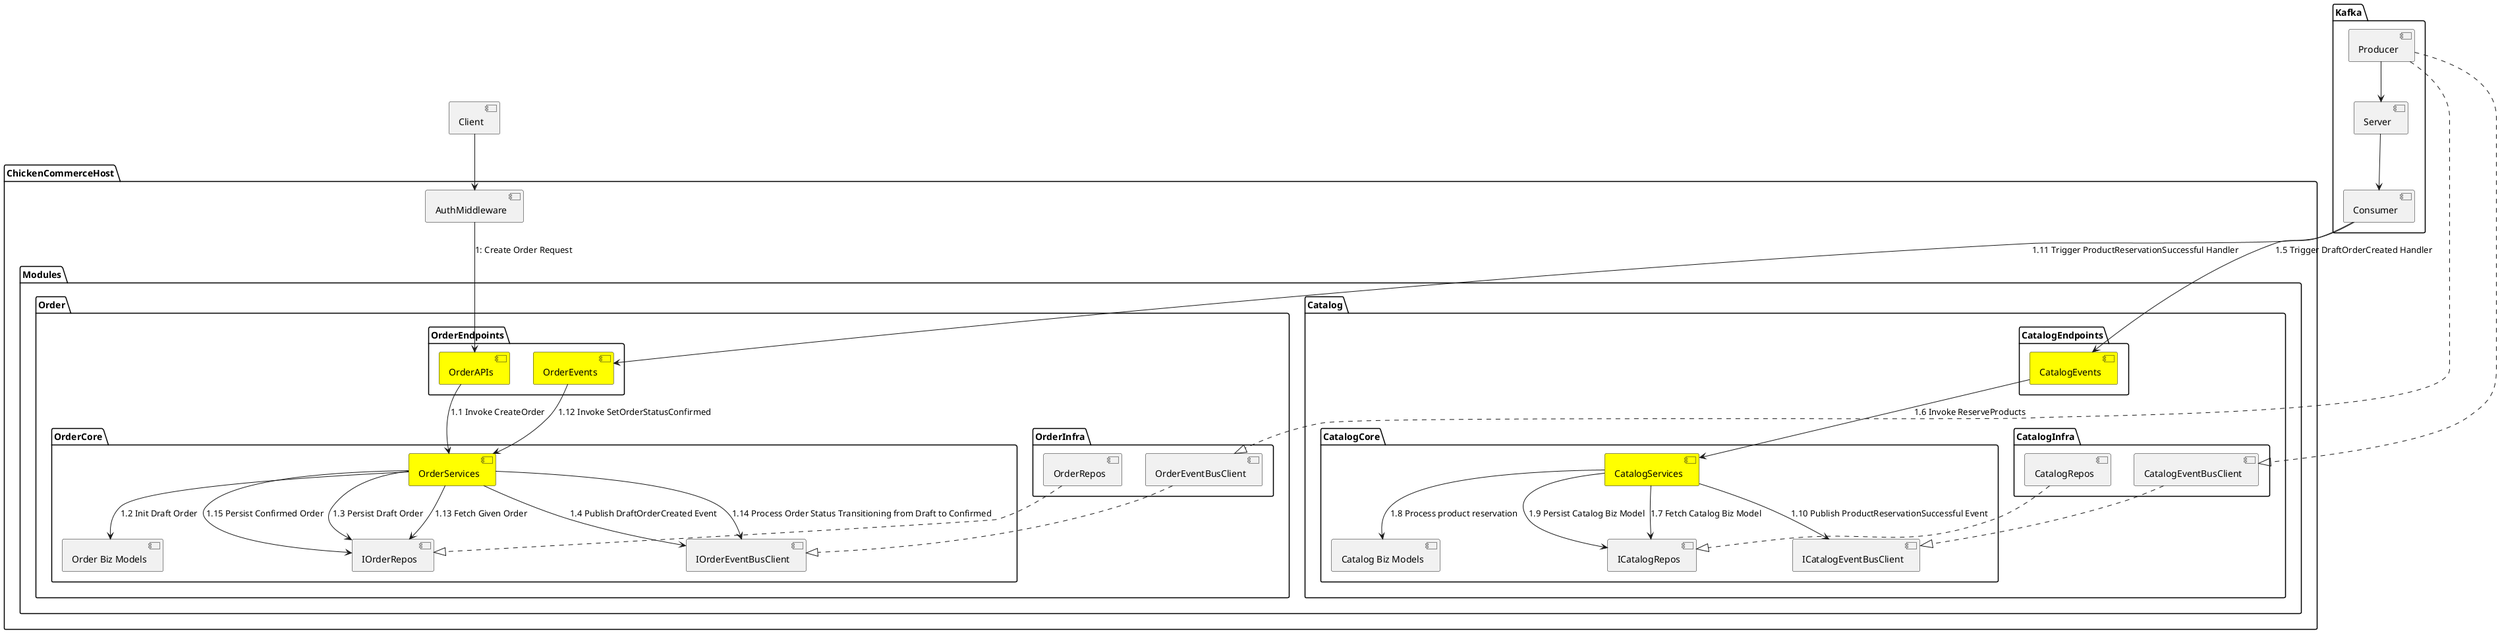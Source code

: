 # PlantUML Editor
# Authors:
#   Huyen Minh Nguyen (Fresher Developer)
# Contributors:
#   Viet Pham (Newbie)

@startuml ChickenCommerce
package ChickenCommerceHost {

  [AuthMiddleware]

  package Modules {

    package Order {

      package OrderInfra {
        [OrderRepos]
        [OrderEventBusClient]
      }

      package OrderEndpoints {
        [OrderAPIs] #Yellow
        [OrderEvents] #Yellow
      }

      package OrderCore {
        [OrderServices] #Yellow
        [IOrderEventBusClient]
        [Order Biz Models]
        [IOrderRepos]
      }

      [OrderAPIs] --> [OrderServices] : 1.1 Invoke CreateOrder
      [OrderServices] --> [Order Biz Models] : 1.2 Init Draft Order

      [OrderServices] --> [IOrderRepos] : 1.3 Persist Draft Order
      [OrderServices] --> [IOrderEventBusClient] : 1.4 Publish DraftOrderCreated Event

      [OrderEvents] --> [OrderServices] : 1.12 Invoke SetOrderStatusConfirmed
      
      [OrderServices] --> [IOrderRepos] : 1.13 Fetch Given Order
      [OrderServices] --> [IOrderEventBusClient] : 1.14 Process Order Status Transitioning from Draft to Confirmed  
      [OrderServices] --> [IOrderRepos] : 1.15 Persist Confirmed Order

      [OrderRepos] ..|> [IOrderRepos]
      [OrderEventBusClient] ..|> [IOrderEventBusClient]
    }

    package Catalog {

      package CatalogInfra {
        [CatalogRepos]
        [CatalogEventBusClient]
      }

      package CatalogEndpoints {
        [CatalogEvents] #Yellow
      }

      package CatalogCore {
        [CatalogServices] #Yellow
        [ICatalogEventBusClient]
        [Catalog Biz Models]
        [ICatalogRepos]
      }

      [CatalogEvents] --> [CatalogServices] : 1.6 Invoke ReserveProducts

      [CatalogServices] --> [ICatalogRepos] : 1.7 Fetch Catalog Biz Model
      [CatalogServices] --> [Catalog Biz Models] : 1.8 Process product reservation
      [CatalogServices] --> [ICatalogRepos] : 1.9 Persist Catalog Biz Model
      [CatalogServices] --> [ICatalogEventBusClient] : 1.10 Publish ProductReservationSuccessful Event

      [CatalogRepos] ..|> [ICatalogRepos]
      [CatalogEventBusClient] ..|> [ICatalogEventBusClient]
    }

  }
}

[Client]
Client --> [AuthMiddleware]

[AuthMiddleware] --> [OrderAPIs] : 1: Create Order Request

package Kafka {
  [Producer]
  [Consumer]
  [Server]

  [Producer] --> [Server]
  [Server] --> [Consumer]

  [Producer] ..|> [OrderEventBusClient]
  [Consumer] --> [OrderEvents] : 1.11 Trigger ProductReservationSuccessful Handler
  
  [Producer] ..|> [CatalogEventBusClient]
  [Consumer] --> [CatalogEvents] : 1.5 Trigger DraftOrderCreated Handler
}


@enduml
